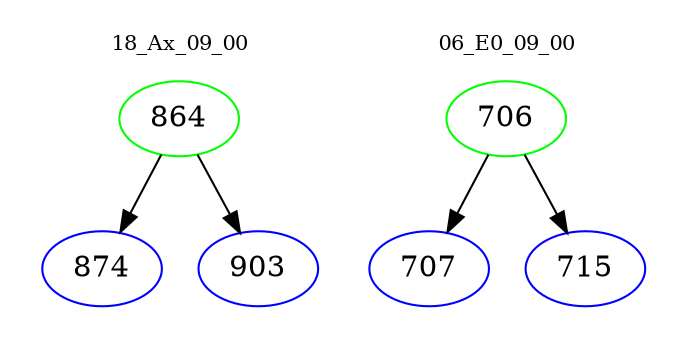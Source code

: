 digraph{
subgraph cluster_0 {
color = white
label = "18_Ax_09_00";
fontsize=10;
T0_864 [label="864", color="green"]
T0_864 -> T0_874 [color="black"]
T0_874 [label="874", color="blue"]
T0_864 -> T0_903 [color="black"]
T0_903 [label="903", color="blue"]
}
subgraph cluster_1 {
color = white
label = "06_E0_09_00";
fontsize=10;
T1_706 [label="706", color="green"]
T1_706 -> T1_707 [color="black"]
T1_707 [label="707", color="blue"]
T1_706 -> T1_715 [color="black"]
T1_715 [label="715", color="blue"]
}
}
